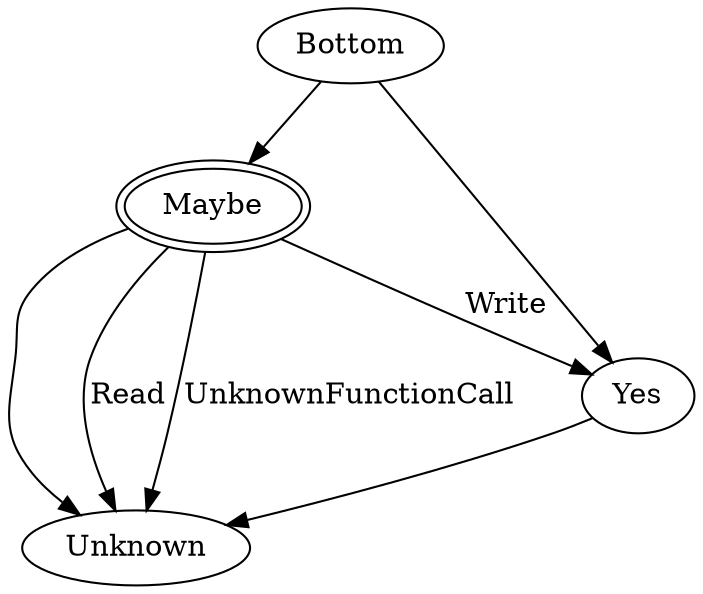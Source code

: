 #
# This file is distributed under the MIT License. See LICENSE.md for details.
#

digraph UsedReturnValuesOfFunction {
  Bottom;
  Maybe [peripheries=2];
  Yes;
  Unknown;

  # Lattice
  Bottom->Yes;
  Bottom->Maybe;
  Yes->Unknown;
  Maybe->Unknown;

  # Transfer functions
  Maybe->Yes [label="Write"];
  Maybe->Unknown [label="Read"];
  Maybe->Unknown [label="UnknownFunctionCall"];
}

